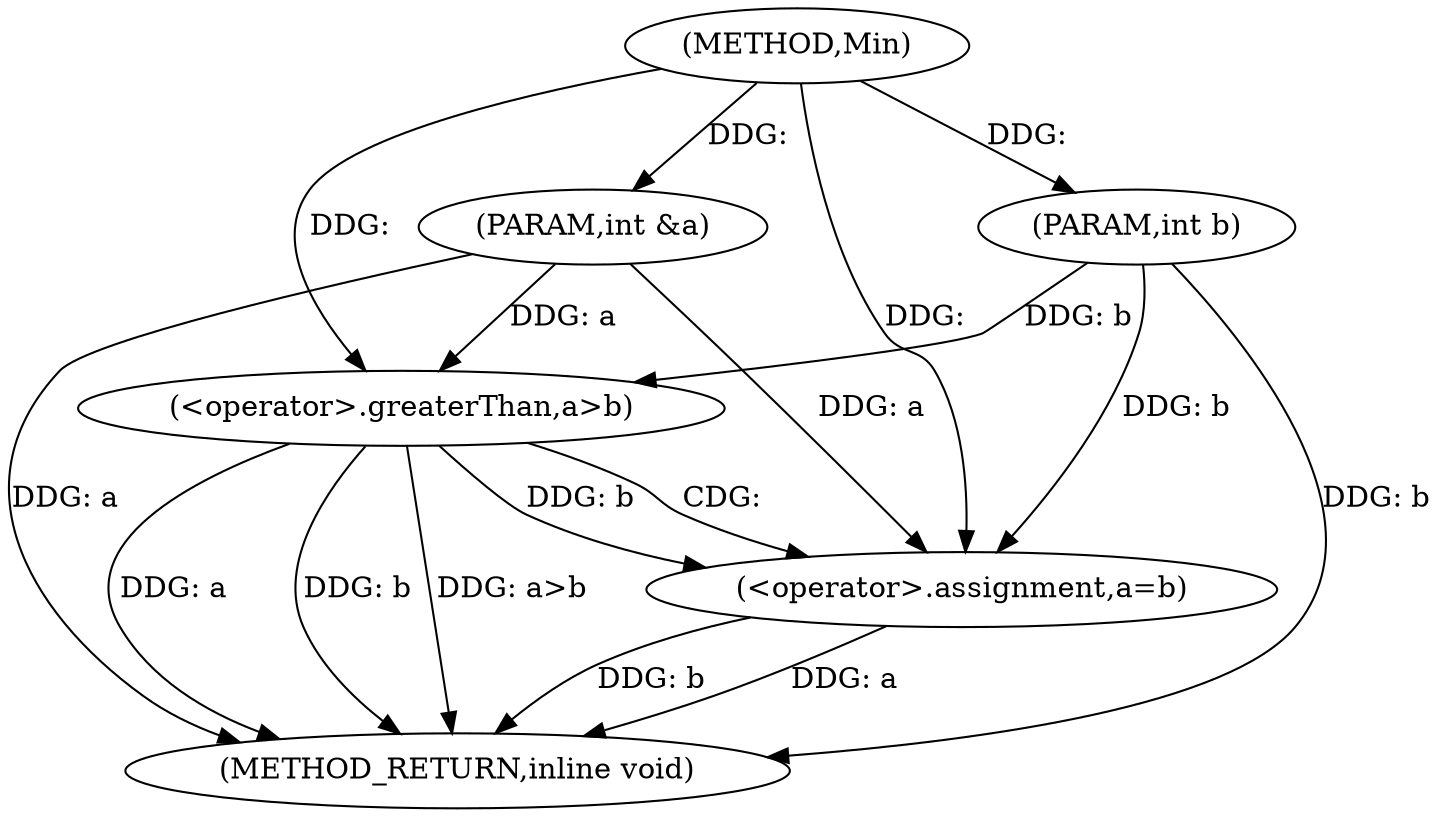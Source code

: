 digraph "Min" {  
"1000165" [label = "(METHOD,Min)" ]
"1000176" [label = "(METHOD_RETURN,inline void)" ]
"1000166" [label = "(PARAM,int &a)" ]
"1000167" [label = "(PARAM,int b)" ]
"1000170" [label = "(<operator>.greaterThan,a>b)" ]
"1000173" [label = "(<operator>.assignment,a=b)" ]
  "1000166" -> "1000176"  [ label = "DDG: a"] 
  "1000167" -> "1000176"  [ label = "DDG: b"] 
  "1000170" -> "1000176"  [ label = "DDG: a"] 
  "1000170" -> "1000176"  [ label = "DDG: b"] 
  "1000170" -> "1000176"  [ label = "DDG: a>b"] 
  "1000173" -> "1000176"  [ label = "DDG: a"] 
  "1000173" -> "1000176"  [ label = "DDG: b"] 
  "1000165" -> "1000166"  [ label = "DDG: "] 
  "1000165" -> "1000167"  [ label = "DDG: "] 
  "1000170" -> "1000173"  [ label = "DDG: b"] 
  "1000167" -> "1000173"  [ label = "DDG: b"] 
  "1000165" -> "1000173"  [ label = "DDG: "] 
  "1000166" -> "1000170"  [ label = "DDG: a"] 
  "1000165" -> "1000170"  [ label = "DDG: "] 
  "1000167" -> "1000170"  [ label = "DDG: b"] 
  "1000166" -> "1000173"  [ label = "DDG: a"] 
  "1000170" -> "1000173"  [ label = "CDG: "] 
}
